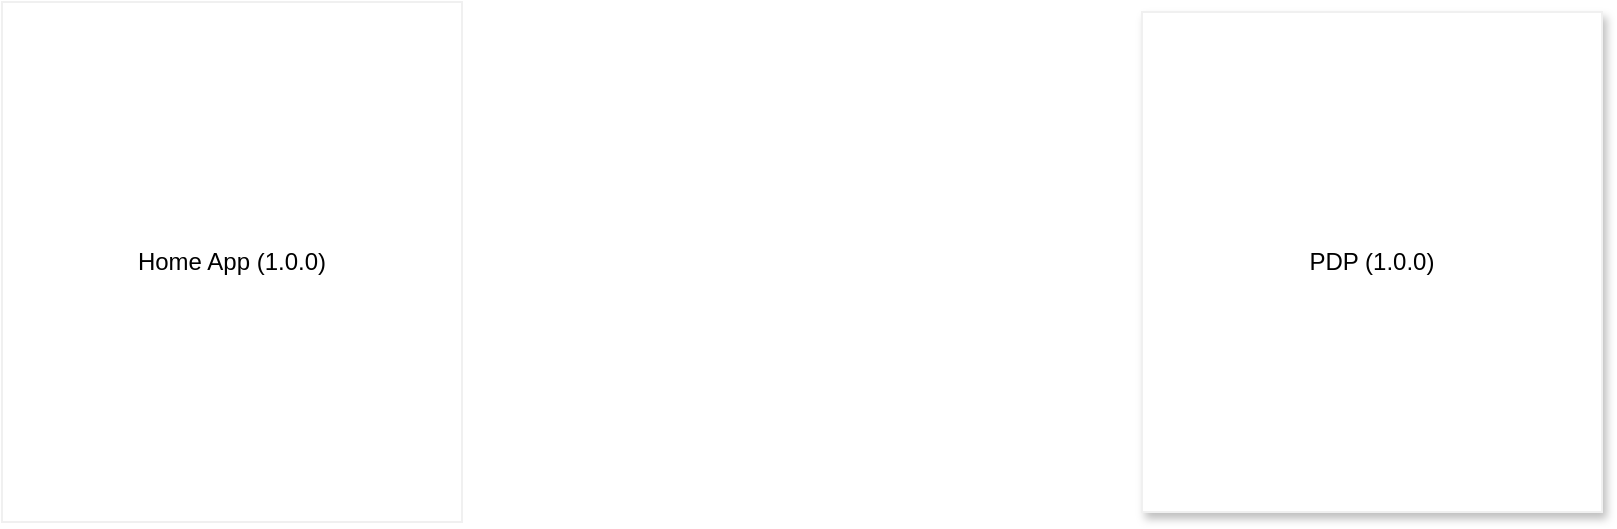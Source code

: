 <mxfile>
    <diagram id="uk9mpFeFb3LHl111982q" name="Page-1">
        <mxGraphModel dx="1243" dy="457" grid="1" gridSize="10" guides="1" tooltips="1" connect="1" arrows="1" fold="1" page="1" pageScale="1" pageWidth="850" pageHeight="1100" math="0" shadow="0">
            <root>
                <mxCell id="0"/>
                <mxCell id="1" parent="0"/>
                <mxCell id="3" value="PDP (1.0.0)" style="rounded=0;whiteSpace=wrap;html=1;strokeColor=#F0F0F0;shadow=1;align=center;" vertex="1" parent="1">
                    <mxGeometry x="600" y="70" width="230" height="250" as="geometry"/>
                </mxCell>
                <mxCell id="2" value="Home App (1.0.0)" style="rounded=0;whiteSpace=wrap;html=1;strokeColor=#F0F0F0;align=center;" vertex="1" parent="1">
                    <mxGeometry x="30" y="65" width="230" height="260" as="geometry"/>
                </mxCell>
            </root>
        </mxGraphModel>
    </diagram>
</mxfile>